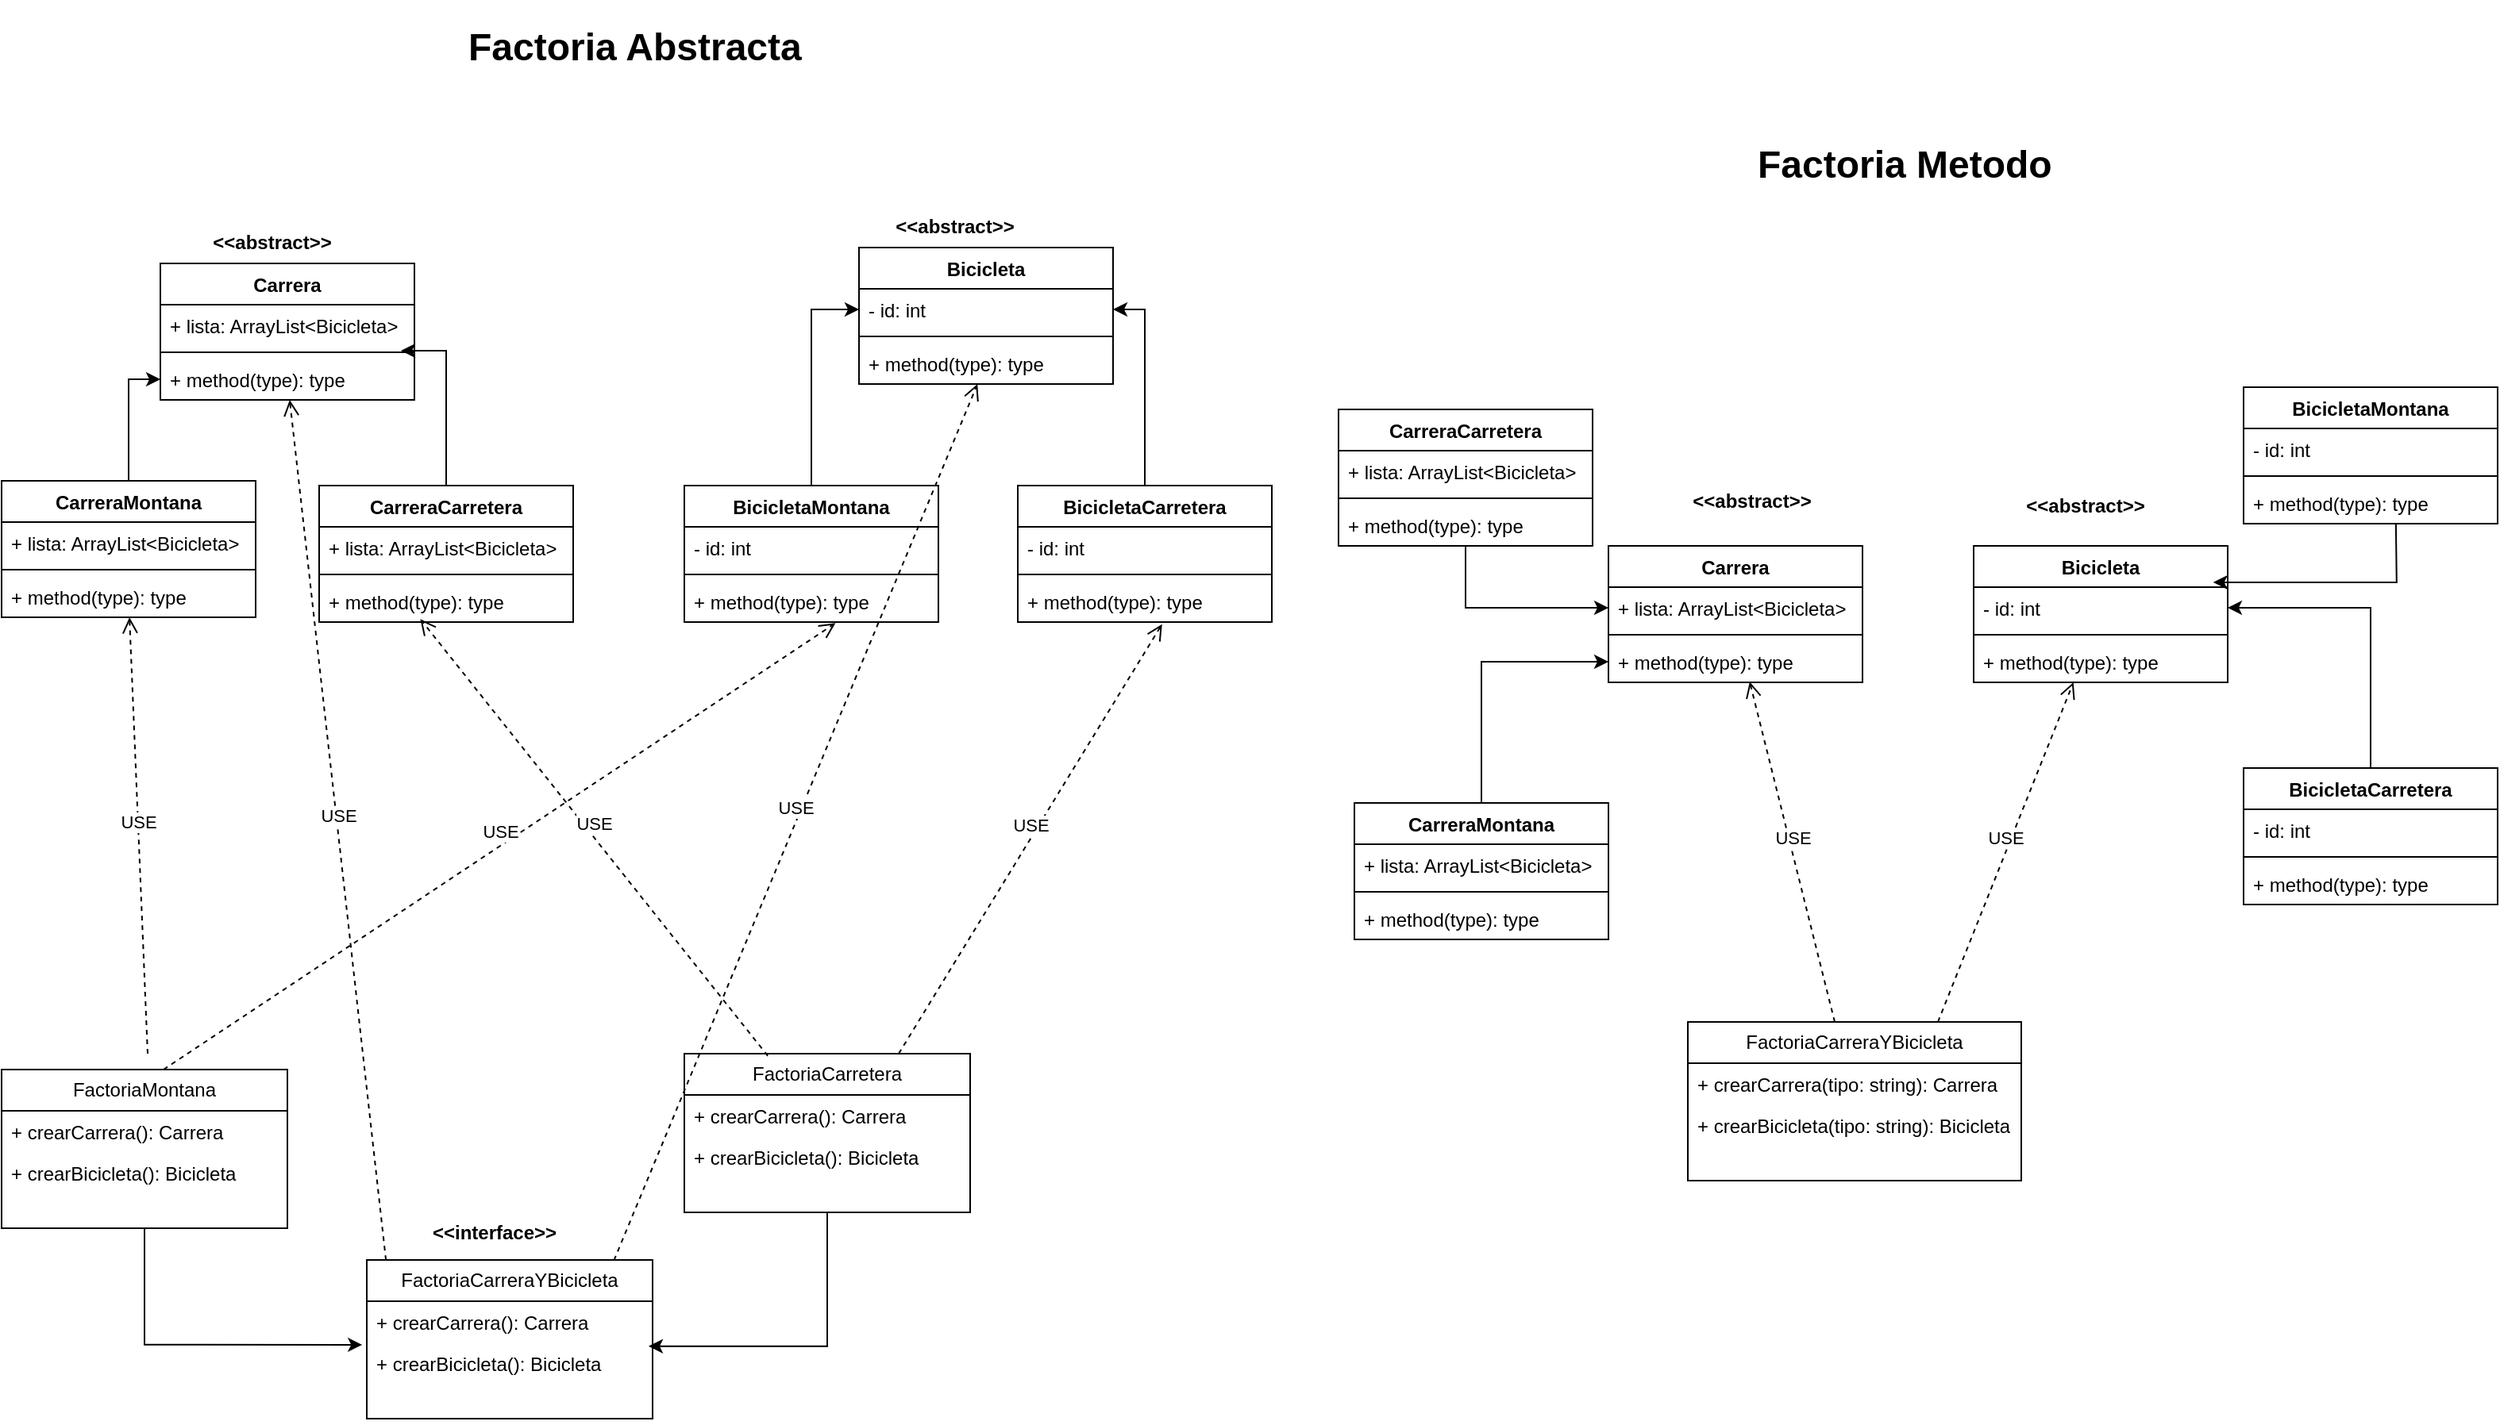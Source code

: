 <mxfile version="23.1.5" type="device">
  <diagram id="C5RBs43oDa-KdzZeNtuy" name="Page-1">
    <mxGraphModel dx="476" dy="883" grid="1" gridSize="10" guides="1" tooltips="1" connect="1" arrows="1" fold="1" page="1" pageScale="1" pageWidth="827" pageHeight="1169" math="0" shadow="0">
      <root>
        <mxCell id="WIyWlLk6GJQsqaUBKTNV-0" />
        <mxCell id="WIyWlLk6GJQsqaUBKTNV-1" parent="WIyWlLk6GJQsqaUBKTNV-0" />
        <mxCell id="eIwMA6RZp4UQQGY7Jjtt-0" value="FactoriaCarreraYBicicleta" style="swimlane;fontStyle=0;childLayout=stackLayout;horizontal=1;startSize=26;fillColor=none;horizontalStack=0;resizeParent=1;resizeParentMax=0;resizeLast=0;collapsible=1;marginBottom=0;whiteSpace=wrap;html=1;" vertex="1" parent="WIyWlLk6GJQsqaUBKTNV-1">
          <mxGeometry x="258" y="830" width="180" height="100" as="geometry" />
        </mxCell>
        <mxCell id="eIwMA6RZp4UQQGY7Jjtt-1" value="+ crearCarrera(): Carrera" style="text;strokeColor=none;fillColor=none;align=left;verticalAlign=top;spacingLeft=4;spacingRight=4;overflow=hidden;rotatable=0;points=[[0,0.5],[1,0.5]];portConstraint=eastwest;whiteSpace=wrap;html=1;" vertex="1" parent="eIwMA6RZp4UQQGY7Jjtt-0">
          <mxGeometry y="26" width="180" height="26" as="geometry" />
        </mxCell>
        <mxCell id="eIwMA6RZp4UQQGY7Jjtt-2" value="+ crearBicicleta(): Bicicleta" style="text;strokeColor=none;fillColor=none;align=left;verticalAlign=top;spacingLeft=4;spacingRight=4;overflow=hidden;rotatable=0;points=[[0,0.5],[1,0.5]];portConstraint=eastwest;whiteSpace=wrap;html=1;" vertex="1" parent="eIwMA6RZp4UQQGY7Jjtt-0">
          <mxGeometry y="52" width="180" height="48" as="geometry" />
        </mxCell>
        <mxCell id="eIwMA6RZp4UQQGY7Jjtt-4" value="Carrera&lt;div&gt;&lt;br/&gt;&lt;/div&gt;" style="swimlane;fontStyle=1;align=center;verticalAlign=top;childLayout=stackLayout;horizontal=1;startSize=26;horizontalStack=0;resizeParent=1;resizeParentMax=0;resizeLast=0;collapsible=1;marginBottom=0;whiteSpace=wrap;html=1;" vertex="1" parent="WIyWlLk6GJQsqaUBKTNV-1">
          <mxGeometry x="128" y="202" width="160" height="86" as="geometry" />
        </mxCell>
        <mxCell id="eIwMA6RZp4UQQGY7Jjtt-5" value="+ lista: ArrayList&amp;lt;Bicicleta&amp;gt;" style="text;strokeColor=none;fillColor=none;align=left;verticalAlign=top;spacingLeft=4;spacingRight=4;overflow=hidden;rotatable=0;points=[[0,0.5],[1,0.5]];portConstraint=eastwest;whiteSpace=wrap;html=1;" vertex="1" parent="eIwMA6RZp4UQQGY7Jjtt-4">
          <mxGeometry y="26" width="160" height="26" as="geometry" />
        </mxCell>
        <mxCell id="eIwMA6RZp4UQQGY7Jjtt-6" value="" style="line;strokeWidth=1;fillColor=none;align=left;verticalAlign=middle;spacingTop=-1;spacingLeft=3;spacingRight=3;rotatable=0;labelPosition=right;points=[];portConstraint=eastwest;strokeColor=inherit;" vertex="1" parent="eIwMA6RZp4UQQGY7Jjtt-4">
          <mxGeometry y="52" width="160" height="8" as="geometry" />
        </mxCell>
        <mxCell id="eIwMA6RZp4UQQGY7Jjtt-7" value="+ method(type): type" style="text;strokeColor=none;fillColor=none;align=left;verticalAlign=top;spacingLeft=4;spacingRight=4;overflow=hidden;rotatable=0;points=[[0,0.5],[1,0.5]];portConstraint=eastwest;whiteSpace=wrap;html=1;" vertex="1" parent="eIwMA6RZp4UQQGY7Jjtt-4">
          <mxGeometry y="60" width="160" height="26" as="geometry" />
        </mxCell>
        <mxCell id="eIwMA6RZp4UQQGY7Jjtt-8" value="Bicicleta&lt;div&gt;&lt;br/&gt;&lt;/div&gt;" style="swimlane;fontStyle=1;align=center;verticalAlign=top;childLayout=stackLayout;horizontal=1;startSize=26;horizontalStack=0;resizeParent=1;resizeParentMax=0;resizeLast=0;collapsible=1;marginBottom=0;whiteSpace=wrap;html=1;" vertex="1" parent="WIyWlLk6GJQsqaUBKTNV-1">
          <mxGeometry x="568" y="192" width="160" height="86" as="geometry" />
        </mxCell>
        <mxCell id="eIwMA6RZp4UQQGY7Jjtt-9" value="- id: int" style="text;strokeColor=none;fillColor=none;align=left;verticalAlign=top;spacingLeft=4;spacingRight=4;overflow=hidden;rotatable=0;points=[[0,0.5],[1,0.5]];portConstraint=eastwest;whiteSpace=wrap;html=1;" vertex="1" parent="eIwMA6RZp4UQQGY7Jjtt-8">
          <mxGeometry y="26" width="160" height="26" as="geometry" />
        </mxCell>
        <mxCell id="eIwMA6RZp4UQQGY7Jjtt-10" value="" style="line;strokeWidth=1;fillColor=none;align=left;verticalAlign=middle;spacingTop=-1;spacingLeft=3;spacingRight=3;rotatable=0;labelPosition=right;points=[];portConstraint=eastwest;strokeColor=inherit;" vertex="1" parent="eIwMA6RZp4UQQGY7Jjtt-8">
          <mxGeometry y="52" width="160" height="8" as="geometry" />
        </mxCell>
        <mxCell id="eIwMA6RZp4UQQGY7Jjtt-11" value="+ method(type): type" style="text;strokeColor=none;fillColor=none;align=left;verticalAlign=top;spacingLeft=4;spacingRight=4;overflow=hidden;rotatable=0;points=[[0,0.5],[1,0.5]];portConstraint=eastwest;whiteSpace=wrap;html=1;" vertex="1" parent="eIwMA6RZp4UQQGY7Jjtt-8">
          <mxGeometry y="60" width="160" height="26" as="geometry" />
        </mxCell>
        <mxCell id="eIwMA6RZp4UQQGY7Jjtt-12" value="FactoriaMontana" style="swimlane;fontStyle=0;childLayout=stackLayout;horizontal=1;startSize=26;fillColor=none;horizontalStack=0;resizeParent=1;resizeParentMax=0;resizeLast=0;collapsible=1;marginBottom=0;whiteSpace=wrap;html=1;" vertex="1" parent="WIyWlLk6GJQsqaUBKTNV-1">
          <mxGeometry x="28" y="710" width="180" height="100" as="geometry" />
        </mxCell>
        <mxCell id="eIwMA6RZp4UQQGY7Jjtt-13" value="+ crearCarrera(): Carrera" style="text;strokeColor=none;fillColor=none;align=left;verticalAlign=top;spacingLeft=4;spacingRight=4;overflow=hidden;rotatable=0;points=[[0,0.5],[1,0.5]];portConstraint=eastwest;whiteSpace=wrap;html=1;" vertex="1" parent="eIwMA6RZp4UQQGY7Jjtt-12">
          <mxGeometry y="26" width="180" height="26" as="geometry" />
        </mxCell>
        <mxCell id="eIwMA6RZp4UQQGY7Jjtt-14" value="+ crearBicicleta(): Bicicleta" style="text;strokeColor=none;fillColor=none;align=left;verticalAlign=top;spacingLeft=4;spacingRight=4;overflow=hidden;rotatable=0;points=[[0,0.5],[1,0.5]];portConstraint=eastwest;whiteSpace=wrap;html=1;" vertex="1" parent="eIwMA6RZp4UQQGY7Jjtt-12">
          <mxGeometry y="52" width="180" height="48" as="geometry" />
        </mxCell>
        <mxCell id="eIwMA6RZp4UQQGY7Jjtt-15" value="FactoriaCarretera" style="swimlane;fontStyle=0;childLayout=stackLayout;horizontal=1;startSize=26;fillColor=none;horizontalStack=0;resizeParent=1;resizeParentMax=0;resizeLast=0;collapsible=1;marginBottom=0;whiteSpace=wrap;html=1;" vertex="1" parent="WIyWlLk6GJQsqaUBKTNV-1">
          <mxGeometry x="458" y="700" width="180" height="100" as="geometry" />
        </mxCell>
        <mxCell id="eIwMA6RZp4UQQGY7Jjtt-16" value="+ crearCarrera(): Carrera" style="text;strokeColor=none;fillColor=none;align=left;verticalAlign=top;spacingLeft=4;spacingRight=4;overflow=hidden;rotatable=0;points=[[0,0.5],[1,0.5]];portConstraint=eastwest;whiteSpace=wrap;html=1;" vertex="1" parent="eIwMA6RZp4UQQGY7Jjtt-15">
          <mxGeometry y="26" width="180" height="26" as="geometry" />
        </mxCell>
        <mxCell id="eIwMA6RZp4UQQGY7Jjtt-17" value="+ crearBicicleta(): Bicicleta" style="text;strokeColor=none;fillColor=none;align=left;verticalAlign=top;spacingLeft=4;spacingRight=4;overflow=hidden;rotatable=0;points=[[0,0.5],[1,0.5]];portConstraint=eastwest;whiteSpace=wrap;html=1;" vertex="1" parent="eIwMA6RZp4UQQGY7Jjtt-15">
          <mxGeometry y="52" width="180" height="48" as="geometry" />
        </mxCell>
        <mxCell id="eIwMA6RZp4UQQGY7Jjtt-20" style="edgeStyle=orthogonalEdgeStyle;rounded=0;orthogonalLoop=1;jettySize=auto;html=1;entryX=-0.016;entryY=0.03;entryDx=0;entryDy=0;entryPerimeter=0;" edge="1" parent="WIyWlLk6GJQsqaUBKTNV-1" source="eIwMA6RZp4UQQGY7Jjtt-12" target="eIwMA6RZp4UQQGY7Jjtt-2">
          <mxGeometry relative="1" as="geometry" />
        </mxCell>
        <mxCell id="eIwMA6RZp4UQQGY7Jjtt-21" style="edgeStyle=orthogonalEdgeStyle;rounded=0;orthogonalLoop=1;jettySize=auto;html=1;entryX=0.986;entryY=0.049;entryDx=0;entryDy=0;entryPerimeter=0;" edge="1" parent="WIyWlLk6GJQsqaUBKTNV-1" source="eIwMA6RZp4UQQGY7Jjtt-15" target="eIwMA6RZp4UQQGY7Jjtt-2">
          <mxGeometry relative="1" as="geometry" />
        </mxCell>
        <mxCell id="eIwMA6RZp4UQQGY7Jjtt-30" style="edgeStyle=orthogonalEdgeStyle;rounded=0;orthogonalLoop=1;jettySize=auto;html=1;" edge="1" parent="WIyWlLk6GJQsqaUBKTNV-1" source="eIwMA6RZp4UQQGY7Jjtt-22" target="eIwMA6RZp4UQQGY7Jjtt-7">
          <mxGeometry relative="1" as="geometry" />
        </mxCell>
        <mxCell id="eIwMA6RZp4UQQGY7Jjtt-22" value="CarreraMontana" style="swimlane;fontStyle=1;align=center;verticalAlign=top;childLayout=stackLayout;horizontal=1;startSize=26;horizontalStack=0;resizeParent=1;resizeParentMax=0;resizeLast=0;collapsible=1;marginBottom=0;whiteSpace=wrap;html=1;" vertex="1" parent="WIyWlLk6GJQsqaUBKTNV-1">
          <mxGeometry x="28" y="339" width="160" height="86" as="geometry" />
        </mxCell>
        <mxCell id="eIwMA6RZp4UQQGY7Jjtt-23" value="+ lista: ArrayList&amp;lt;Bicicleta&amp;gt;" style="text;strokeColor=none;fillColor=none;align=left;verticalAlign=top;spacingLeft=4;spacingRight=4;overflow=hidden;rotatable=0;points=[[0,0.5],[1,0.5]];portConstraint=eastwest;whiteSpace=wrap;html=1;" vertex="1" parent="eIwMA6RZp4UQQGY7Jjtt-22">
          <mxGeometry y="26" width="160" height="26" as="geometry" />
        </mxCell>
        <mxCell id="eIwMA6RZp4UQQGY7Jjtt-24" value="" style="line;strokeWidth=1;fillColor=none;align=left;verticalAlign=middle;spacingTop=-1;spacingLeft=3;spacingRight=3;rotatable=0;labelPosition=right;points=[];portConstraint=eastwest;strokeColor=inherit;" vertex="1" parent="eIwMA6RZp4UQQGY7Jjtt-22">
          <mxGeometry y="52" width="160" height="8" as="geometry" />
        </mxCell>
        <mxCell id="eIwMA6RZp4UQQGY7Jjtt-25" value="+ method(type): type" style="text;strokeColor=none;fillColor=none;align=left;verticalAlign=top;spacingLeft=4;spacingRight=4;overflow=hidden;rotatable=0;points=[[0,0.5],[1,0.5]];portConstraint=eastwest;whiteSpace=wrap;html=1;" vertex="1" parent="eIwMA6RZp4UQQGY7Jjtt-22">
          <mxGeometry y="60" width="160" height="26" as="geometry" />
        </mxCell>
        <mxCell id="eIwMA6RZp4UQQGY7Jjtt-26" value="CarreraCarretera" style="swimlane;fontStyle=1;align=center;verticalAlign=top;childLayout=stackLayout;horizontal=1;startSize=26;horizontalStack=0;resizeParent=1;resizeParentMax=0;resizeLast=0;collapsible=1;marginBottom=0;whiteSpace=wrap;html=1;" vertex="1" parent="WIyWlLk6GJQsqaUBKTNV-1">
          <mxGeometry x="228" y="342" width="160" height="86" as="geometry" />
        </mxCell>
        <mxCell id="eIwMA6RZp4UQQGY7Jjtt-27" value="+ lista: ArrayList&amp;lt;Bicicleta&amp;gt;" style="text;strokeColor=none;fillColor=none;align=left;verticalAlign=top;spacingLeft=4;spacingRight=4;overflow=hidden;rotatable=0;points=[[0,0.5],[1,0.5]];portConstraint=eastwest;whiteSpace=wrap;html=1;" vertex="1" parent="eIwMA6RZp4UQQGY7Jjtt-26">
          <mxGeometry y="26" width="160" height="26" as="geometry" />
        </mxCell>
        <mxCell id="eIwMA6RZp4UQQGY7Jjtt-28" value="" style="line;strokeWidth=1;fillColor=none;align=left;verticalAlign=middle;spacingTop=-1;spacingLeft=3;spacingRight=3;rotatable=0;labelPosition=right;points=[];portConstraint=eastwest;strokeColor=inherit;" vertex="1" parent="eIwMA6RZp4UQQGY7Jjtt-26">
          <mxGeometry y="52" width="160" height="8" as="geometry" />
        </mxCell>
        <mxCell id="eIwMA6RZp4UQQGY7Jjtt-29" value="+ method(type): type" style="text;strokeColor=none;fillColor=none;align=left;verticalAlign=top;spacingLeft=4;spacingRight=4;overflow=hidden;rotatable=0;points=[[0,0.5],[1,0.5]];portConstraint=eastwest;whiteSpace=wrap;html=1;" vertex="1" parent="eIwMA6RZp4UQQGY7Jjtt-26">
          <mxGeometry y="60" width="160" height="26" as="geometry" />
        </mxCell>
        <mxCell id="eIwMA6RZp4UQQGY7Jjtt-31" style="edgeStyle=orthogonalEdgeStyle;rounded=0;orthogonalLoop=1;jettySize=auto;html=1;entryX=0.947;entryY=-0.194;entryDx=0;entryDy=0;entryPerimeter=0;" edge="1" parent="WIyWlLk6GJQsqaUBKTNV-1" source="eIwMA6RZp4UQQGY7Jjtt-26" target="eIwMA6RZp4UQQGY7Jjtt-7">
          <mxGeometry relative="1" as="geometry" />
        </mxCell>
        <mxCell id="eIwMA6RZp4UQQGY7Jjtt-41" style="edgeStyle=orthogonalEdgeStyle;rounded=0;orthogonalLoop=1;jettySize=auto;html=1;entryX=1;entryY=0.5;entryDx=0;entryDy=0;" edge="1" parent="WIyWlLk6GJQsqaUBKTNV-1" source="eIwMA6RZp4UQQGY7Jjtt-32" target="eIwMA6RZp4UQQGY7Jjtt-9">
          <mxGeometry relative="1" as="geometry" />
        </mxCell>
        <mxCell id="eIwMA6RZp4UQQGY7Jjtt-32" value="BicicletaCarretera" style="swimlane;fontStyle=1;align=center;verticalAlign=top;childLayout=stackLayout;horizontal=1;startSize=26;horizontalStack=0;resizeParent=1;resizeParentMax=0;resizeLast=0;collapsible=1;marginBottom=0;whiteSpace=wrap;html=1;" vertex="1" parent="WIyWlLk6GJQsqaUBKTNV-1">
          <mxGeometry x="668" y="342" width="160" height="86" as="geometry" />
        </mxCell>
        <mxCell id="eIwMA6RZp4UQQGY7Jjtt-33" value="- id: int" style="text;strokeColor=none;fillColor=none;align=left;verticalAlign=top;spacingLeft=4;spacingRight=4;overflow=hidden;rotatable=0;points=[[0,0.5],[1,0.5]];portConstraint=eastwest;whiteSpace=wrap;html=1;" vertex="1" parent="eIwMA6RZp4UQQGY7Jjtt-32">
          <mxGeometry y="26" width="160" height="26" as="geometry" />
        </mxCell>
        <mxCell id="eIwMA6RZp4UQQGY7Jjtt-34" value="" style="line;strokeWidth=1;fillColor=none;align=left;verticalAlign=middle;spacingTop=-1;spacingLeft=3;spacingRight=3;rotatable=0;labelPosition=right;points=[];portConstraint=eastwest;strokeColor=inherit;" vertex="1" parent="eIwMA6RZp4UQQGY7Jjtt-32">
          <mxGeometry y="52" width="160" height="8" as="geometry" />
        </mxCell>
        <mxCell id="eIwMA6RZp4UQQGY7Jjtt-35" value="+ method(type): type" style="text;strokeColor=none;fillColor=none;align=left;verticalAlign=top;spacingLeft=4;spacingRight=4;overflow=hidden;rotatable=0;points=[[0,0.5],[1,0.5]];portConstraint=eastwest;whiteSpace=wrap;html=1;" vertex="1" parent="eIwMA6RZp4UQQGY7Jjtt-32">
          <mxGeometry y="60" width="160" height="26" as="geometry" />
        </mxCell>
        <mxCell id="eIwMA6RZp4UQQGY7Jjtt-40" style="edgeStyle=orthogonalEdgeStyle;rounded=0;orthogonalLoop=1;jettySize=auto;html=1;" edge="1" parent="WIyWlLk6GJQsqaUBKTNV-1" source="eIwMA6RZp4UQQGY7Jjtt-36" target="eIwMA6RZp4UQQGY7Jjtt-9">
          <mxGeometry relative="1" as="geometry" />
        </mxCell>
        <mxCell id="eIwMA6RZp4UQQGY7Jjtt-36" value="BicicletaMontana" style="swimlane;fontStyle=1;align=center;verticalAlign=top;childLayout=stackLayout;horizontal=1;startSize=26;horizontalStack=0;resizeParent=1;resizeParentMax=0;resizeLast=0;collapsible=1;marginBottom=0;whiteSpace=wrap;html=1;" vertex="1" parent="WIyWlLk6GJQsqaUBKTNV-1">
          <mxGeometry x="458" y="342" width="160" height="86" as="geometry" />
        </mxCell>
        <mxCell id="eIwMA6RZp4UQQGY7Jjtt-37" value="- id: int" style="text;strokeColor=none;fillColor=none;align=left;verticalAlign=top;spacingLeft=4;spacingRight=4;overflow=hidden;rotatable=0;points=[[0,0.5],[1,0.5]];portConstraint=eastwest;whiteSpace=wrap;html=1;" vertex="1" parent="eIwMA6RZp4UQQGY7Jjtt-36">
          <mxGeometry y="26" width="160" height="26" as="geometry" />
        </mxCell>
        <mxCell id="eIwMA6RZp4UQQGY7Jjtt-38" value="" style="line;strokeWidth=1;fillColor=none;align=left;verticalAlign=middle;spacingTop=-1;spacingLeft=3;spacingRight=3;rotatable=0;labelPosition=right;points=[];portConstraint=eastwest;strokeColor=inherit;" vertex="1" parent="eIwMA6RZp4UQQGY7Jjtt-36">
          <mxGeometry y="52" width="160" height="8" as="geometry" />
        </mxCell>
        <mxCell id="eIwMA6RZp4UQQGY7Jjtt-39" value="+ method(type): type" style="text;strokeColor=none;fillColor=none;align=left;verticalAlign=top;spacingLeft=4;spacingRight=4;overflow=hidden;rotatable=0;points=[[0,0.5],[1,0.5]];portConstraint=eastwest;whiteSpace=wrap;html=1;" vertex="1" parent="eIwMA6RZp4UQQGY7Jjtt-36">
          <mxGeometry y="60" width="160" height="26" as="geometry" />
        </mxCell>
        <mxCell id="eIwMA6RZp4UQQGY7Jjtt-43" value="&amp;lt;&amp;lt;interface&amp;gt;&amp;gt;" style="text;align=center;fontStyle=1;verticalAlign=middle;spacingLeft=3;spacingRight=3;strokeColor=none;rotatable=0;points=[[0,0.5],[1,0.5]];portConstraint=eastwest;html=1;" vertex="1" parent="WIyWlLk6GJQsqaUBKTNV-1">
          <mxGeometry x="298" y="800" width="80" height="26" as="geometry" />
        </mxCell>
        <mxCell id="eIwMA6RZp4UQQGY7Jjtt-44" value="&amp;lt;&amp;lt;abstract&amp;gt;&amp;gt;" style="text;align=center;fontStyle=1;verticalAlign=middle;spacingLeft=3;spacingRight=3;strokeColor=none;rotatable=0;points=[[0,0.5],[1,0.5]];portConstraint=eastwest;html=1;" vertex="1" parent="WIyWlLk6GJQsqaUBKTNV-1">
          <mxGeometry x="588" y="166" width="80" height="26" as="geometry" />
        </mxCell>
        <mxCell id="eIwMA6RZp4UQQGY7Jjtt-45" value="&amp;lt;&amp;lt;abstract&amp;gt;&amp;gt;" style="text;align=center;fontStyle=1;verticalAlign=middle;spacingLeft=3;spacingRight=3;strokeColor=none;rotatable=0;points=[[0,0.5],[1,0.5]];portConstraint=eastwest;html=1;" vertex="1" parent="WIyWlLk6GJQsqaUBKTNV-1">
          <mxGeometry x="158" y="176" width="80" height="26" as="geometry" />
        </mxCell>
        <mxCell id="eIwMA6RZp4UQQGY7Jjtt-48" value="&lt;h1&gt;Factoria Abstracta&lt;/h1&gt;&lt;p&gt;&lt;br&gt;&lt;/p&gt;" style="text;html=1;spacing=5;spacingTop=-20;whiteSpace=wrap;overflow=hidden;rounded=0;" vertex="1" parent="WIyWlLk6GJQsqaUBKTNV-1">
          <mxGeometry x="317" y="46" width="323" height="64" as="geometry" />
        </mxCell>
        <mxCell id="eIwMA6RZp4UQQGY7Jjtt-49" value="FactoriaCarreraYBicicleta" style="swimlane;fontStyle=0;childLayout=stackLayout;horizontal=1;startSize=26;fillColor=none;horizontalStack=0;resizeParent=1;resizeParentMax=0;resizeLast=0;collapsible=1;marginBottom=0;whiteSpace=wrap;html=1;" vertex="1" parent="WIyWlLk6GJQsqaUBKTNV-1">
          <mxGeometry x="1090" y="680" width="210" height="100" as="geometry" />
        </mxCell>
        <mxCell id="eIwMA6RZp4UQQGY7Jjtt-50" value="+ crearCarrera(tipo: string): Carrera" style="text;strokeColor=none;fillColor=none;align=left;verticalAlign=top;spacingLeft=4;spacingRight=4;overflow=hidden;rotatable=0;points=[[0,0.5],[1,0.5]];portConstraint=eastwest;whiteSpace=wrap;html=1;" vertex="1" parent="eIwMA6RZp4UQQGY7Jjtt-49">
          <mxGeometry y="26" width="210" height="26" as="geometry" />
        </mxCell>
        <mxCell id="eIwMA6RZp4UQQGY7Jjtt-51" value="+ crearBicicleta(tipo: string): Bicicleta" style="text;strokeColor=none;fillColor=none;align=left;verticalAlign=top;spacingLeft=4;spacingRight=4;overflow=hidden;rotatable=0;points=[[0,0.5],[1,0.5]];portConstraint=eastwest;whiteSpace=wrap;html=1;" vertex="1" parent="eIwMA6RZp4UQQGY7Jjtt-49">
          <mxGeometry y="52" width="210" height="48" as="geometry" />
        </mxCell>
        <mxCell id="eIwMA6RZp4UQQGY7Jjtt-52" value="Carrera&lt;div&gt;&lt;br/&gt;&lt;/div&gt;" style="swimlane;fontStyle=1;align=center;verticalAlign=top;childLayout=stackLayout;horizontal=1;startSize=26;horizontalStack=0;resizeParent=1;resizeParentMax=0;resizeLast=0;collapsible=1;marginBottom=0;whiteSpace=wrap;html=1;" vertex="1" parent="WIyWlLk6GJQsqaUBKTNV-1">
          <mxGeometry x="1040" y="380" width="160" height="86" as="geometry" />
        </mxCell>
        <mxCell id="eIwMA6RZp4UQQGY7Jjtt-53" value="+ lista: ArrayList&amp;lt;Bicicleta&amp;gt;" style="text;strokeColor=none;fillColor=none;align=left;verticalAlign=top;spacingLeft=4;spacingRight=4;overflow=hidden;rotatable=0;points=[[0,0.5],[1,0.5]];portConstraint=eastwest;whiteSpace=wrap;html=1;" vertex="1" parent="eIwMA6RZp4UQQGY7Jjtt-52">
          <mxGeometry y="26" width="160" height="26" as="geometry" />
        </mxCell>
        <mxCell id="eIwMA6RZp4UQQGY7Jjtt-54" value="" style="line;strokeWidth=1;fillColor=none;align=left;verticalAlign=middle;spacingTop=-1;spacingLeft=3;spacingRight=3;rotatable=0;labelPosition=right;points=[];portConstraint=eastwest;strokeColor=inherit;" vertex="1" parent="eIwMA6RZp4UQQGY7Jjtt-52">
          <mxGeometry y="52" width="160" height="8" as="geometry" />
        </mxCell>
        <mxCell id="eIwMA6RZp4UQQGY7Jjtt-55" value="+ method(type): type" style="text;strokeColor=none;fillColor=none;align=left;verticalAlign=top;spacingLeft=4;spacingRight=4;overflow=hidden;rotatable=0;points=[[0,0.5],[1,0.5]];portConstraint=eastwest;whiteSpace=wrap;html=1;" vertex="1" parent="eIwMA6RZp4UQQGY7Jjtt-52">
          <mxGeometry y="60" width="160" height="26" as="geometry" />
        </mxCell>
        <mxCell id="eIwMA6RZp4UQQGY7Jjtt-56" value="Bicicleta&lt;div&gt;&lt;br/&gt;&lt;/div&gt;" style="swimlane;fontStyle=1;align=center;verticalAlign=top;childLayout=stackLayout;horizontal=1;startSize=26;horizontalStack=0;resizeParent=1;resizeParentMax=0;resizeLast=0;collapsible=1;marginBottom=0;whiteSpace=wrap;html=1;" vertex="1" parent="WIyWlLk6GJQsqaUBKTNV-1">
          <mxGeometry x="1270" y="380" width="160" height="86" as="geometry" />
        </mxCell>
        <mxCell id="eIwMA6RZp4UQQGY7Jjtt-57" value="- id: int" style="text;strokeColor=none;fillColor=none;align=left;verticalAlign=top;spacingLeft=4;spacingRight=4;overflow=hidden;rotatable=0;points=[[0,0.5],[1,0.5]];portConstraint=eastwest;whiteSpace=wrap;html=1;" vertex="1" parent="eIwMA6RZp4UQQGY7Jjtt-56">
          <mxGeometry y="26" width="160" height="26" as="geometry" />
        </mxCell>
        <mxCell id="eIwMA6RZp4UQQGY7Jjtt-58" value="" style="line;strokeWidth=1;fillColor=none;align=left;verticalAlign=middle;spacingTop=-1;spacingLeft=3;spacingRight=3;rotatable=0;labelPosition=right;points=[];portConstraint=eastwest;strokeColor=inherit;" vertex="1" parent="eIwMA6RZp4UQQGY7Jjtt-56">
          <mxGeometry y="52" width="160" height="8" as="geometry" />
        </mxCell>
        <mxCell id="eIwMA6RZp4UQQGY7Jjtt-59" value="+ method(type): type" style="text;strokeColor=none;fillColor=none;align=left;verticalAlign=top;spacingLeft=4;spacingRight=4;overflow=hidden;rotatable=0;points=[[0,0.5],[1,0.5]];portConstraint=eastwest;whiteSpace=wrap;html=1;" vertex="1" parent="eIwMA6RZp4UQQGY7Jjtt-56">
          <mxGeometry y="60" width="160" height="26" as="geometry" />
        </mxCell>
        <mxCell id="eIwMA6RZp4UQQGY7Jjtt-68" style="edgeStyle=orthogonalEdgeStyle;rounded=0;orthogonalLoop=1;jettySize=auto;html=1;" edge="1" parent="WIyWlLk6GJQsqaUBKTNV-1" source="eIwMA6RZp4UQQGY7Jjtt-69" target="eIwMA6RZp4UQQGY7Jjtt-55">
          <mxGeometry relative="1" as="geometry" />
        </mxCell>
        <mxCell id="eIwMA6RZp4UQQGY7Jjtt-69" value="CarreraMontana" style="swimlane;fontStyle=1;align=center;verticalAlign=top;childLayout=stackLayout;horizontal=1;startSize=26;horizontalStack=0;resizeParent=1;resizeParentMax=0;resizeLast=0;collapsible=1;marginBottom=0;whiteSpace=wrap;html=1;" vertex="1" parent="WIyWlLk6GJQsqaUBKTNV-1">
          <mxGeometry x="880" y="542" width="160" height="86" as="geometry" />
        </mxCell>
        <mxCell id="eIwMA6RZp4UQQGY7Jjtt-70" value="+ lista: ArrayList&amp;lt;Bicicleta&amp;gt;" style="text;strokeColor=none;fillColor=none;align=left;verticalAlign=top;spacingLeft=4;spacingRight=4;overflow=hidden;rotatable=0;points=[[0,0.5],[1,0.5]];portConstraint=eastwest;whiteSpace=wrap;html=1;" vertex="1" parent="eIwMA6RZp4UQQGY7Jjtt-69">
          <mxGeometry y="26" width="160" height="26" as="geometry" />
        </mxCell>
        <mxCell id="eIwMA6RZp4UQQGY7Jjtt-71" value="" style="line;strokeWidth=1;fillColor=none;align=left;verticalAlign=middle;spacingTop=-1;spacingLeft=3;spacingRight=3;rotatable=0;labelPosition=right;points=[];portConstraint=eastwest;strokeColor=inherit;" vertex="1" parent="eIwMA6RZp4UQQGY7Jjtt-69">
          <mxGeometry y="52" width="160" height="8" as="geometry" />
        </mxCell>
        <mxCell id="eIwMA6RZp4UQQGY7Jjtt-72" value="+ method(type): type" style="text;strokeColor=none;fillColor=none;align=left;verticalAlign=top;spacingLeft=4;spacingRight=4;overflow=hidden;rotatable=0;points=[[0,0.5],[1,0.5]];portConstraint=eastwest;whiteSpace=wrap;html=1;" vertex="1" parent="eIwMA6RZp4UQQGY7Jjtt-69">
          <mxGeometry y="60" width="160" height="26" as="geometry" />
        </mxCell>
        <mxCell id="eIwMA6RZp4UQQGY7Jjtt-73" value="CarreraCarretera" style="swimlane;fontStyle=1;align=center;verticalAlign=top;childLayout=stackLayout;horizontal=1;startSize=26;horizontalStack=0;resizeParent=1;resizeParentMax=0;resizeLast=0;collapsible=1;marginBottom=0;whiteSpace=wrap;html=1;" vertex="1" parent="WIyWlLk6GJQsqaUBKTNV-1">
          <mxGeometry x="870" y="294" width="160" height="86" as="geometry" />
        </mxCell>
        <mxCell id="eIwMA6RZp4UQQGY7Jjtt-74" value="+ lista: ArrayList&amp;lt;Bicicleta&amp;gt;" style="text;strokeColor=none;fillColor=none;align=left;verticalAlign=top;spacingLeft=4;spacingRight=4;overflow=hidden;rotatable=0;points=[[0,0.5],[1,0.5]];portConstraint=eastwest;whiteSpace=wrap;html=1;" vertex="1" parent="eIwMA6RZp4UQQGY7Jjtt-73">
          <mxGeometry y="26" width="160" height="26" as="geometry" />
        </mxCell>
        <mxCell id="eIwMA6RZp4UQQGY7Jjtt-75" value="" style="line;strokeWidth=1;fillColor=none;align=left;verticalAlign=middle;spacingTop=-1;spacingLeft=3;spacingRight=3;rotatable=0;labelPosition=right;points=[];portConstraint=eastwest;strokeColor=inherit;" vertex="1" parent="eIwMA6RZp4UQQGY7Jjtt-73">
          <mxGeometry y="52" width="160" height="8" as="geometry" />
        </mxCell>
        <mxCell id="eIwMA6RZp4UQQGY7Jjtt-76" value="+ method(type): type" style="text;strokeColor=none;fillColor=none;align=left;verticalAlign=top;spacingLeft=4;spacingRight=4;overflow=hidden;rotatable=0;points=[[0,0.5],[1,0.5]];portConstraint=eastwest;whiteSpace=wrap;html=1;" vertex="1" parent="eIwMA6RZp4UQQGY7Jjtt-73">
          <mxGeometry y="60" width="160" height="26" as="geometry" />
        </mxCell>
        <mxCell id="eIwMA6RZp4UQQGY7Jjtt-77" style="edgeStyle=orthogonalEdgeStyle;rounded=0;orthogonalLoop=1;jettySize=auto;html=1;entryX=0;entryY=0.5;entryDx=0;entryDy=0;" edge="1" parent="WIyWlLk6GJQsqaUBKTNV-1" source="eIwMA6RZp4UQQGY7Jjtt-73" target="eIwMA6RZp4UQQGY7Jjtt-53">
          <mxGeometry relative="1" as="geometry" />
        </mxCell>
        <mxCell id="eIwMA6RZp4UQQGY7Jjtt-78" style="edgeStyle=orthogonalEdgeStyle;rounded=0;orthogonalLoop=1;jettySize=auto;html=1;entryX=1;entryY=0.5;entryDx=0;entryDy=0;" edge="1" parent="WIyWlLk6GJQsqaUBKTNV-1" source="eIwMA6RZp4UQQGY7Jjtt-79" target="eIwMA6RZp4UQQGY7Jjtt-57">
          <mxGeometry relative="1" as="geometry" />
        </mxCell>
        <mxCell id="eIwMA6RZp4UQQGY7Jjtt-79" value="BicicletaCarretera" style="swimlane;fontStyle=1;align=center;verticalAlign=top;childLayout=stackLayout;horizontal=1;startSize=26;horizontalStack=0;resizeParent=1;resizeParentMax=0;resizeLast=0;collapsible=1;marginBottom=0;whiteSpace=wrap;html=1;" vertex="1" parent="WIyWlLk6GJQsqaUBKTNV-1">
          <mxGeometry x="1440" y="520" width="160" height="86" as="geometry" />
        </mxCell>
        <mxCell id="eIwMA6RZp4UQQGY7Jjtt-80" value="- id: int" style="text;strokeColor=none;fillColor=none;align=left;verticalAlign=top;spacingLeft=4;spacingRight=4;overflow=hidden;rotatable=0;points=[[0,0.5],[1,0.5]];portConstraint=eastwest;whiteSpace=wrap;html=1;" vertex="1" parent="eIwMA6RZp4UQQGY7Jjtt-79">
          <mxGeometry y="26" width="160" height="26" as="geometry" />
        </mxCell>
        <mxCell id="eIwMA6RZp4UQQGY7Jjtt-81" value="" style="line;strokeWidth=1;fillColor=none;align=left;verticalAlign=middle;spacingTop=-1;spacingLeft=3;spacingRight=3;rotatable=0;labelPosition=right;points=[];portConstraint=eastwest;strokeColor=inherit;" vertex="1" parent="eIwMA6RZp4UQQGY7Jjtt-79">
          <mxGeometry y="52" width="160" height="8" as="geometry" />
        </mxCell>
        <mxCell id="eIwMA6RZp4UQQGY7Jjtt-82" value="+ method(type): type" style="text;strokeColor=none;fillColor=none;align=left;verticalAlign=top;spacingLeft=4;spacingRight=4;overflow=hidden;rotatable=0;points=[[0,0.5],[1,0.5]];portConstraint=eastwest;whiteSpace=wrap;html=1;" vertex="1" parent="eIwMA6RZp4UQQGY7Jjtt-79">
          <mxGeometry y="60" width="160" height="26" as="geometry" />
        </mxCell>
        <mxCell id="eIwMA6RZp4UQQGY7Jjtt-83" style="edgeStyle=orthogonalEdgeStyle;rounded=0;orthogonalLoop=1;jettySize=auto;html=1;entryX=0.943;entryY=-0.117;entryDx=0;entryDy=0;entryPerimeter=0;" edge="1" parent="WIyWlLk6GJQsqaUBKTNV-1" target="eIwMA6RZp4UQQGY7Jjtt-57">
          <mxGeometry relative="1" as="geometry">
            <mxPoint x="1535.947" y="366" as="sourcePoint" />
            <mxPoint x="1446" y="419.0" as="targetPoint" />
          </mxGeometry>
        </mxCell>
        <mxCell id="eIwMA6RZp4UQQGY7Jjtt-84" value="BicicletaMontana" style="swimlane;fontStyle=1;align=center;verticalAlign=top;childLayout=stackLayout;horizontal=1;startSize=26;horizontalStack=0;resizeParent=1;resizeParentMax=0;resizeLast=0;collapsible=1;marginBottom=0;whiteSpace=wrap;html=1;" vertex="1" parent="WIyWlLk6GJQsqaUBKTNV-1">
          <mxGeometry x="1440" y="280" width="160" height="86" as="geometry" />
        </mxCell>
        <mxCell id="eIwMA6RZp4UQQGY7Jjtt-85" value="- id: int" style="text;strokeColor=none;fillColor=none;align=left;verticalAlign=top;spacingLeft=4;spacingRight=4;overflow=hidden;rotatable=0;points=[[0,0.5],[1,0.5]];portConstraint=eastwest;whiteSpace=wrap;html=1;" vertex="1" parent="eIwMA6RZp4UQQGY7Jjtt-84">
          <mxGeometry y="26" width="160" height="26" as="geometry" />
        </mxCell>
        <mxCell id="eIwMA6RZp4UQQGY7Jjtt-86" value="" style="line;strokeWidth=1;fillColor=none;align=left;verticalAlign=middle;spacingTop=-1;spacingLeft=3;spacingRight=3;rotatable=0;labelPosition=right;points=[];portConstraint=eastwest;strokeColor=inherit;" vertex="1" parent="eIwMA6RZp4UQQGY7Jjtt-84">
          <mxGeometry y="52" width="160" height="8" as="geometry" />
        </mxCell>
        <mxCell id="eIwMA6RZp4UQQGY7Jjtt-87" value="+ method(type): type" style="text;strokeColor=none;fillColor=none;align=left;verticalAlign=top;spacingLeft=4;spacingRight=4;overflow=hidden;rotatable=0;points=[[0,0.5],[1,0.5]];portConstraint=eastwest;whiteSpace=wrap;html=1;" vertex="1" parent="eIwMA6RZp4UQQGY7Jjtt-84">
          <mxGeometry y="60" width="160" height="26" as="geometry" />
        </mxCell>
        <mxCell id="eIwMA6RZp4UQQGY7Jjtt-89" value="&amp;lt;&amp;lt;abstract&amp;gt;&amp;gt;" style="text;align=center;fontStyle=1;verticalAlign=middle;spacingLeft=3;spacingRight=3;strokeColor=none;rotatable=0;points=[[0,0.5],[1,0.5]];portConstraint=eastwest;html=1;" vertex="1" parent="WIyWlLk6GJQsqaUBKTNV-1">
          <mxGeometry x="1300" y="342" width="80" height="26" as="geometry" />
        </mxCell>
        <mxCell id="eIwMA6RZp4UQQGY7Jjtt-90" value="&amp;lt;&amp;lt;abstract&amp;gt;&amp;gt;" style="text;align=center;fontStyle=1;verticalAlign=middle;spacingLeft=3;spacingRight=3;strokeColor=none;rotatable=0;points=[[0,0.5],[1,0.5]];portConstraint=eastwest;html=1;" vertex="1" parent="WIyWlLk6GJQsqaUBKTNV-1">
          <mxGeometry x="1090" y="339" width="80" height="26" as="geometry" />
        </mxCell>
        <mxCell id="eIwMA6RZp4UQQGY7Jjtt-91" value="&lt;h1&gt;Factoria Metodo&lt;/h1&gt;" style="text;html=1;spacing=5;spacingTop=-20;whiteSpace=wrap;overflow=hidden;rounded=0;" vertex="1" parent="WIyWlLk6GJQsqaUBKTNV-1">
          <mxGeometry x="1129" y="120" width="261" height="80" as="geometry" />
        </mxCell>
        <mxCell id="eIwMA6RZp4UQQGY7Jjtt-94" value="USE" style="html=1;verticalAlign=bottom;endArrow=open;dashed=1;endSize=8;curved=0;rounded=0;" edge="1" parent="WIyWlLk6GJQsqaUBKTNV-1" target="eIwMA6RZp4UQQGY7Jjtt-25">
          <mxGeometry relative="1" as="geometry">
            <mxPoint x="120" y="700" as="sourcePoint" />
            <mxPoint x="140" y="630" as="targetPoint" />
          </mxGeometry>
        </mxCell>
        <mxCell id="eIwMA6RZp4UQQGY7Jjtt-95" value="USE" style="html=1;verticalAlign=bottom;endArrow=open;dashed=1;endSize=8;curved=0;rounded=0;entryX=0.595;entryY=1.025;entryDx=0;entryDy=0;entryPerimeter=0;" edge="1" parent="WIyWlLk6GJQsqaUBKTNV-1" target="eIwMA6RZp4UQQGY7Jjtt-39">
          <mxGeometry relative="1" as="geometry">
            <mxPoint x="130" y="710" as="sourcePoint" />
            <mxPoint x="119" y="435" as="targetPoint" />
          </mxGeometry>
        </mxCell>
        <mxCell id="eIwMA6RZp4UQQGY7Jjtt-96" value="USE" style="html=1;verticalAlign=bottom;endArrow=open;dashed=1;endSize=8;curved=0;rounded=0;entryX=0.398;entryY=0.926;entryDx=0;entryDy=0;entryPerimeter=0;exitX=0.292;exitY=0.014;exitDx=0;exitDy=0;exitPerimeter=0;" edge="1" parent="WIyWlLk6GJQsqaUBKTNV-1" source="eIwMA6RZp4UQQGY7Jjtt-15" target="eIwMA6RZp4UQQGY7Jjtt-29">
          <mxGeometry relative="1" as="geometry">
            <mxPoint x="140" y="720" as="sourcePoint" />
            <mxPoint x="129" y="445" as="targetPoint" />
          </mxGeometry>
        </mxCell>
        <mxCell id="eIwMA6RZp4UQQGY7Jjtt-97" value="USE" style="html=1;verticalAlign=bottom;endArrow=open;dashed=1;endSize=8;curved=0;rounded=0;entryX=0.568;entryY=1.051;entryDx=0;entryDy=0;entryPerimeter=0;exitX=0.75;exitY=0;exitDx=0;exitDy=0;" edge="1" parent="WIyWlLk6GJQsqaUBKTNV-1" source="eIwMA6RZp4UQQGY7Jjtt-15" target="eIwMA6RZp4UQQGY7Jjtt-35">
          <mxGeometry relative="1" as="geometry">
            <mxPoint x="150" y="730" as="sourcePoint" />
            <mxPoint x="139" y="455" as="targetPoint" />
          </mxGeometry>
        </mxCell>
        <mxCell id="eIwMA6RZp4UQQGY7Jjtt-98" value="USE" style="html=1;verticalAlign=bottom;endArrow=open;dashed=1;endSize=8;curved=0;rounded=0;exitX=0.067;exitY=0;exitDx=0;exitDy=0;exitPerimeter=0;" edge="1" parent="WIyWlLk6GJQsqaUBKTNV-1" source="eIwMA6RZp4UQQGY7Jjtt-0" target="eIwMA6RZp4UQQGY7Jjtt-7">
          <mxGeometry relative="1" as="geometry">
            <mxPoint x="160" y="740" as="sourcePoint" />
            <mxPoint x="149" y="465" as="targetPoint" />
          </mxGeometry>
        </mxCell>
        <mxCell id="eIwMA6RZp4UQQGY7Jjtt-99" value="USE" style="html=1;verticalAlign=bottom;endArrow=open;dashed=1;endSize=8;curved=0;rounded=0;exitX=0.865;exitY=0.002;exitDx=0;exitDy=0;exitPerimeter=0;" edge="1" parent="WIyWlLk6GJQsqaUBKTNV-1" source="eIwMA6RZp4UQQGY7Jjtt-0" target="eIwMA6RZp4UQQGY7Jjtt-11">
          <mxGeometry relative="1" as="geometry">
            <mxPoint x="280" y="840" as="sourcePoint" />
            <mxPoint x="219" y="298" as="targetPoint" />
          </mxGeometry>
        </mxCell>
        <mxCell id="eIwMA6RZp4UQQGY7Jjtt-101" value="USE" style="html=1;verticalAlign=bottom;endArrow=open;dashed=1;endSize=8;curved=0;rounded=0;exitX=0.75;exitY=0;exitDx=0;exitDy=0;" edge="1" parent="WIyWlLk6GJQsqaUBKTNV-1" source="eIwMA6RZp4UQQGY7Jjtt-49" target="eIwMA6RZp4UQQGY7Jjtt-56">
          <mxGeometry relative="1" as="geometry">
            <mxPoint x="1205" y="690" as="sourcePoint" />
            <mxPoint x="1030" y="280" as="targetPoint" />
          </mxGeometry>
        </mxCell>
        <mxCell id="eIwMA6RZp4UQQGY7Jjtt-100" value="USE" style="html=1;verticalAlign=bottom;endArrow=open;dashed=1;endSize=8;curved=0;rounded=0;entryX=0.556;entryY=0.986;entryDx=0;entryDy=0;entryPerimeter=0;" edge="1" parent="WIyWlLk6GJQsqaUBKTNV-1" source="eIwMA6RZp4UQQGY7Jjtt-49" target="eIwMA6RZp4UQQGY7Jjtt-55">
          <mxGeometry relative="1" as="geometry">
            <mxPoint x="1081" y="812" as="sourcePoint" />
            <mxPoint x="1020" y="270" as="targetPoint" />
          </mxGeometry>
        </mxCell>
      </root>
    </mxGraphModel>
  </diagram>
</mxfile>
